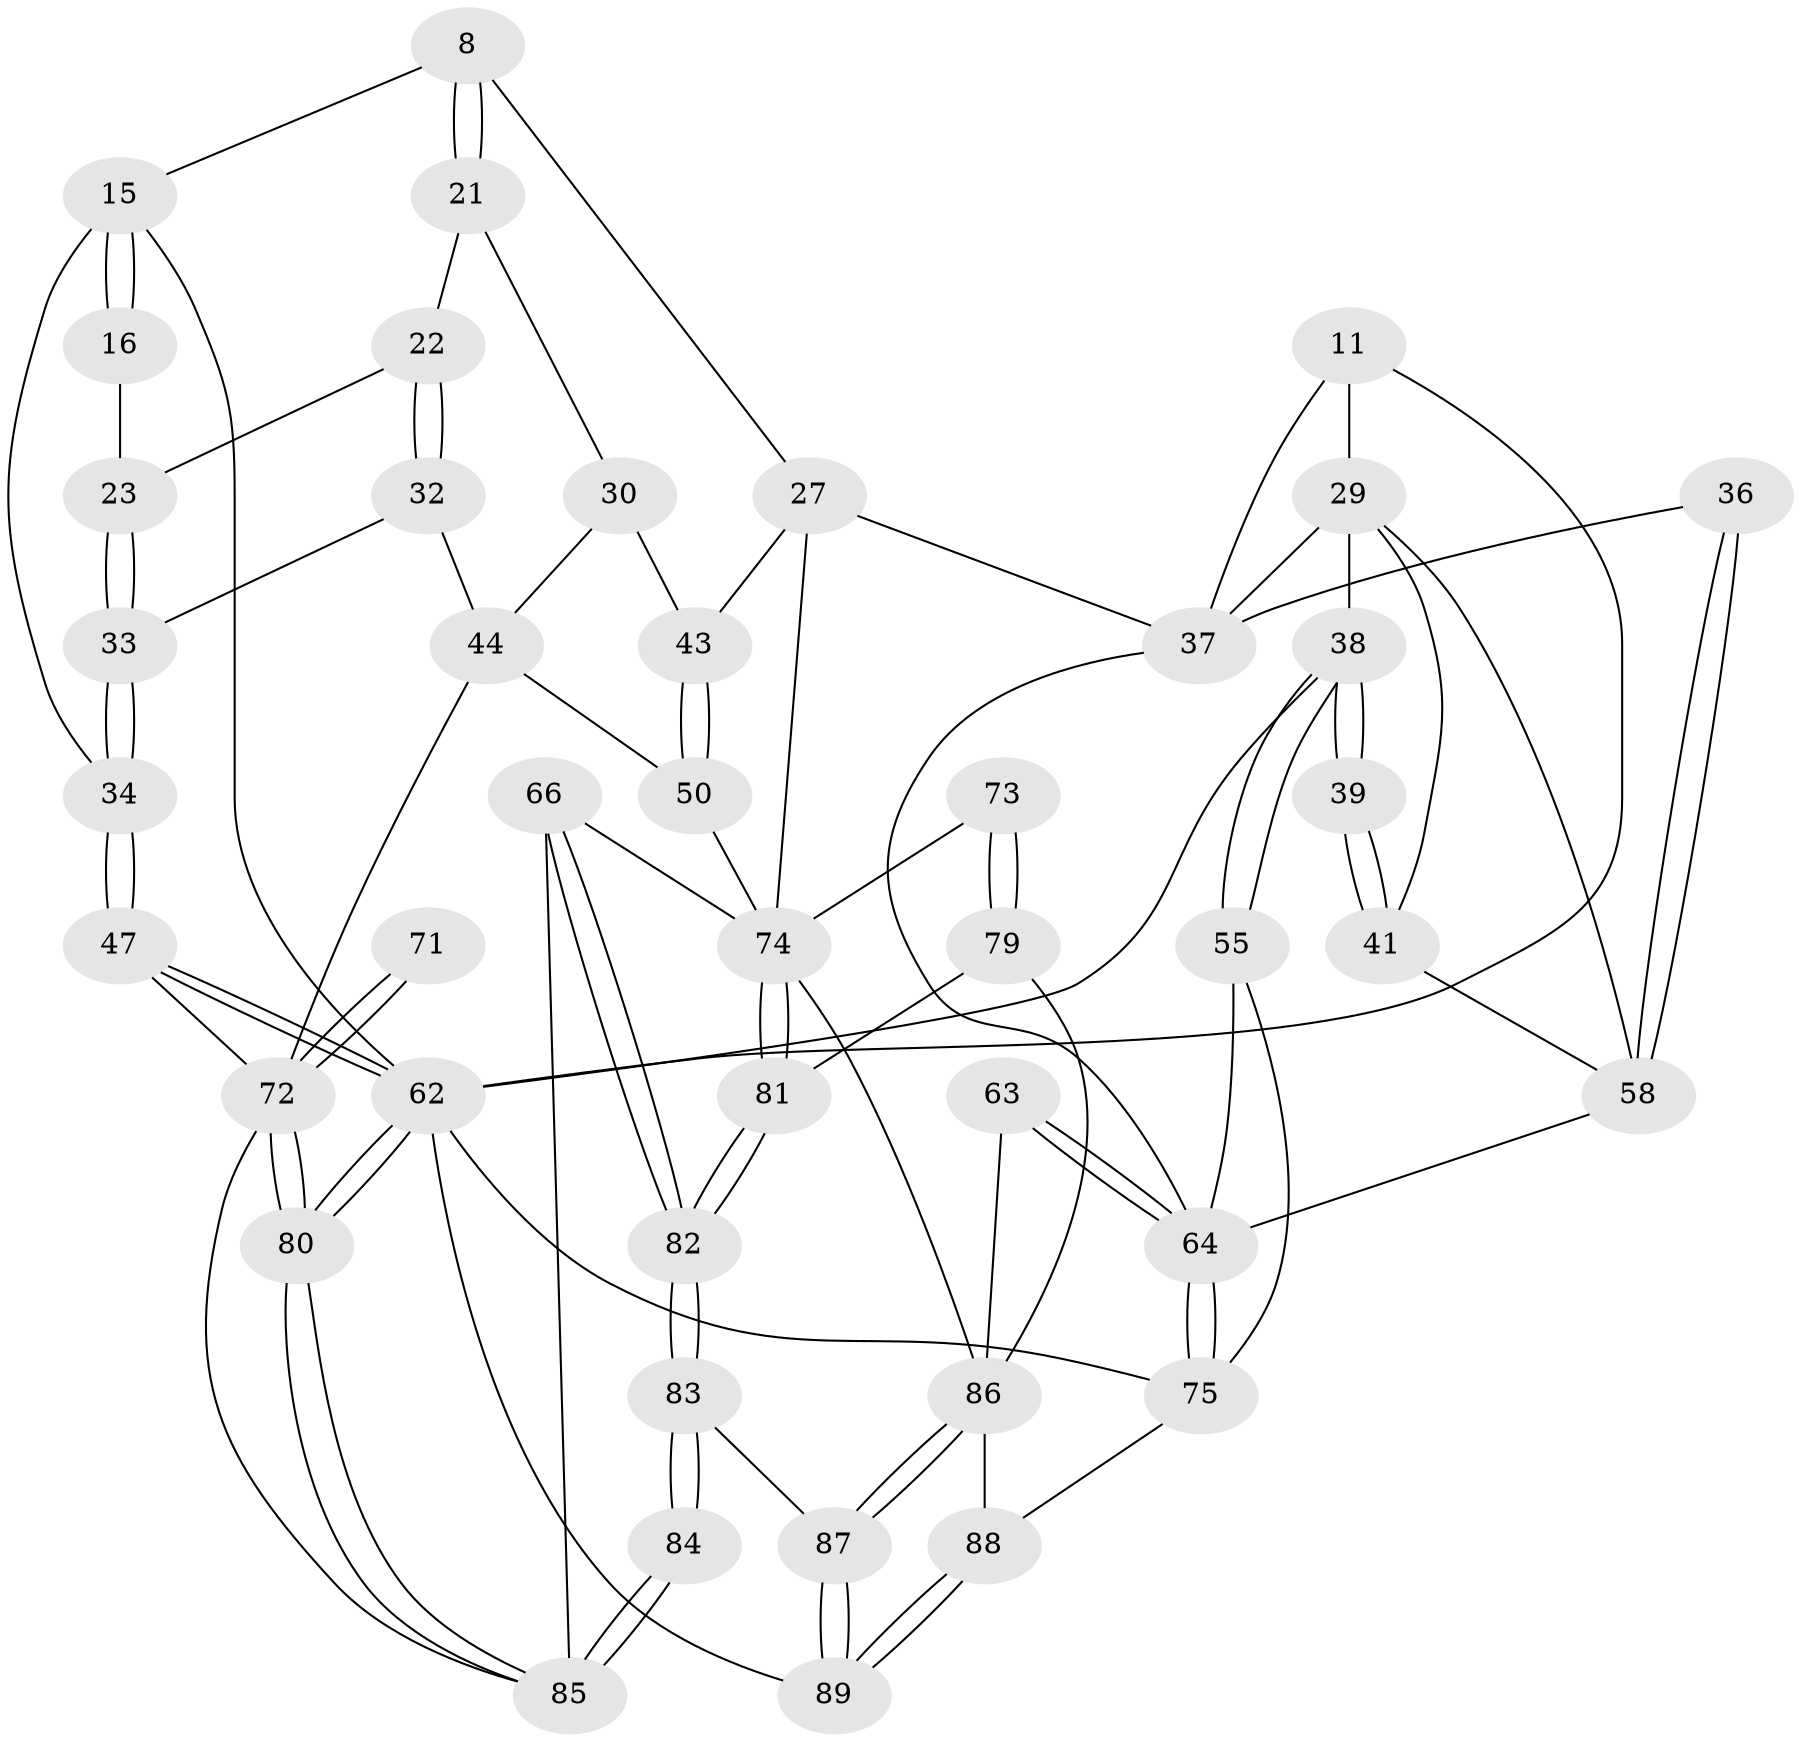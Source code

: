 // original degree distribution, {3: 0.033707865168539325, 5: 0.5056179775280899, 4: 0.23595505617977527, 6: 0.2247191011235955}
// Generated by graph-tools (version 1.1) at 2025/00/03/09/25 05:00:29]
// undirected, 44 vertices, 102 edges
graph export_dot {
graph [start="1"]
  node [color=gray90,style=filled];
  8 [pos="+0.26745685975311656+0.05140913589879419"];
  11 [pos="+0.902955666218783+0.09874297665347832",super="+10"];
  15 [pos="+0+0.22335451373526086",super="+9"];
  16 [pos="+0.061644843978551585+0.16372585932517628"];
  21 [pos="+0.27982916883205455+0.20246480455363852"];
  22 [pos="+0.18992733446466342+0.22940843748452633"];
  23 [pos="+0.1065591605580801+0.22555466156807225"];
  27 [pos="+0.5506251869966826+0.3140391977968951",super="+24+7"];
  29 [pos="+0.8783162621536006+0.2988856837089379",super="+18+17+28"];
  30 [pos="+0.2247372005906946+0.3336966985537601",super="+26"];
  32 [pos="+0.16560000538492659+0.3539537225059115"];
  33 [pos="+0.16495702720966027+0.353486220333832"];
  34 [pos="+0+0.33372161537405964"];
  36 [pos="+0.751109552316639+0.3842168313326449"];
  37 [pos="+0.7114327142420274+0.38473026050289894",super="+13+12+14"];
  38 [pos="+1+0.4785461301188683",super="+19+20"];
  39 [pos="+1+0.46983728539031683"];
  41 [pos="+0.9547860942783443+0.427660542860619",super="+40"];
  43 [pos="+0.4557197163618397+0.33247706117232784",super="+25"];
  44 [pos="+0.21419598722583222+0.5134676849958143",super="+31"];
  47 [pos="+0+0.5156775741370193"];
  50 [pos="+0.3517141722649264+0.5310803387058981"];
  55 [pos="+1+0.6279800401373363"];
  58 [pos="+0.9019447767604999+0.5713872561679223",super="+42+35"];
  62 [pos="+0+1",super="+60"];
  63 [pos="+0.7979274940369497+0.6596838773941303",super="+52"];
  64 [pos="+0.8508137736218472+0.7542955774027217",super="+56+59"];
  66 [pos="+0.36740995338623017+0.7556600696355368"];
  71 [pos="+0.09669909829711755+0.7984274900998404"];
  72 [pos="+0.014653622130755804+0.9091432873802091",super="+46+45+70"];
  73 [pos="+0.5188401025802646+0.7545825666428648"];
  74 [pos="+0.42196424851544917+0.7668952969265539",super="+65+54"];
  75 [pos="+0.8119043781271+0.8182431592502488",super="+61"];
  79 [pos="+0.542956009058703+0.8161134276627685"];
  80 [pos="+0+1"];
  81 [pos="+0.49028805550367066+0.8336357983292955"];
  82 [pos="+0.4456264606153533+0.980813681497604"];
  83 [pos="+0.45170899275977444+1"];
  84 [pos="+0.32749256273648397+1"];
  85 [pos="+0+1",super="+68+67"];
  86 [pos="+0.6068227246692655+0.8727174802434382",super="+78+77"];
  87 [pos="+0.4607061958129563+1"];
  88 [pos="+0.7565067836955266+0.9890417056265164",super="+76"];
  89 [pos="+0.7417113433016943+1"];
  8 -- 21;
  8 -- 21;
  8 -- 15;
  8 -- 27;
  11 -- 62 [weight=2];
  11 -- 37 [weight=2];
  11 -- 29;
  15 -- 16 [weight=2];
  15 -- 16;
  15 -- 34;
  15 -- 62 [weight=2];
  16 -- 23;
  21 -- 22;
  21 -- 30;
  22 -- 23;
  22 -- 32;
  22 -- 32;
  23 -- 33;
  23 -- 33;
  27 -- 37 [weight=2];
  27 -- 43;
  27 -- 74;
  29 -- 58;
  29 -- 37;
  29 -- 38 [weight=2];
  29 -- 41;
  30 -- 43 [weight=2];
  30 -- 44;
  32 -- 33;
  32 -- 44;
  33 -- 34;
  33 -- 34;
  34 -- 47;
  34 -- 47;
  36 -- 37;
  36 -- 58 [weight=2];
  36 -- 58;
  37 -- 64;
  38 -- 39;
  38 -- 39;
  38 -- 55;
  38 -- 55;
  38 -- 62;
  39 -- 41 [weight=2];
  39 -- 41;
  41 -- 58;
  43 -- 50;
  43 -- 50;
  44 -- 50;
  44 -- 72;
  47 -- 62;
  47 -- 62;
  47 -- 72;
  50 -- 74;
  55 -- 64;
  55 -- 75;
  58 -- 64;
  62 -- 80;
  62 -- 80;
  62 -- 89;
  62 -- 75;
  63 -- 64 [weight=2];
  63 -- 64;
  63 -- 86;
  64 -- 75;
  64 -- 75;
  66 -- 82;
  66 -- 82;
  66 -- 85;
  66 -- 74;
  71 -- 72 [weight=3];
  71 -- 72;
  72 -- 80;
  72 -- 80;
  72 -- 85;
  73 -- 74 [weight=2];
  73 -- 79;
  73 -- 79;
  74 -- 81;
  74 -- 81;
  74 -- 86;
  75 -- 88;
  79 -- 81;
  79 -- 86;
  80 -- 85;
  80 -- 85;
  81 -- 82;
  81 -- 82;
  82 -- 83;
  82 -- 83;
  83 -- 84;
  83 -- 84;
  83 -- 87;
  84 -- 85 [weight=2];
  84 -- 85;
  86 -- 87;
  86 -- 87;
  86 -- 88 [weight=2];
  87 -- 89;
  87 -- 89;
  88 -- 89;
  88 -- 89;
}
